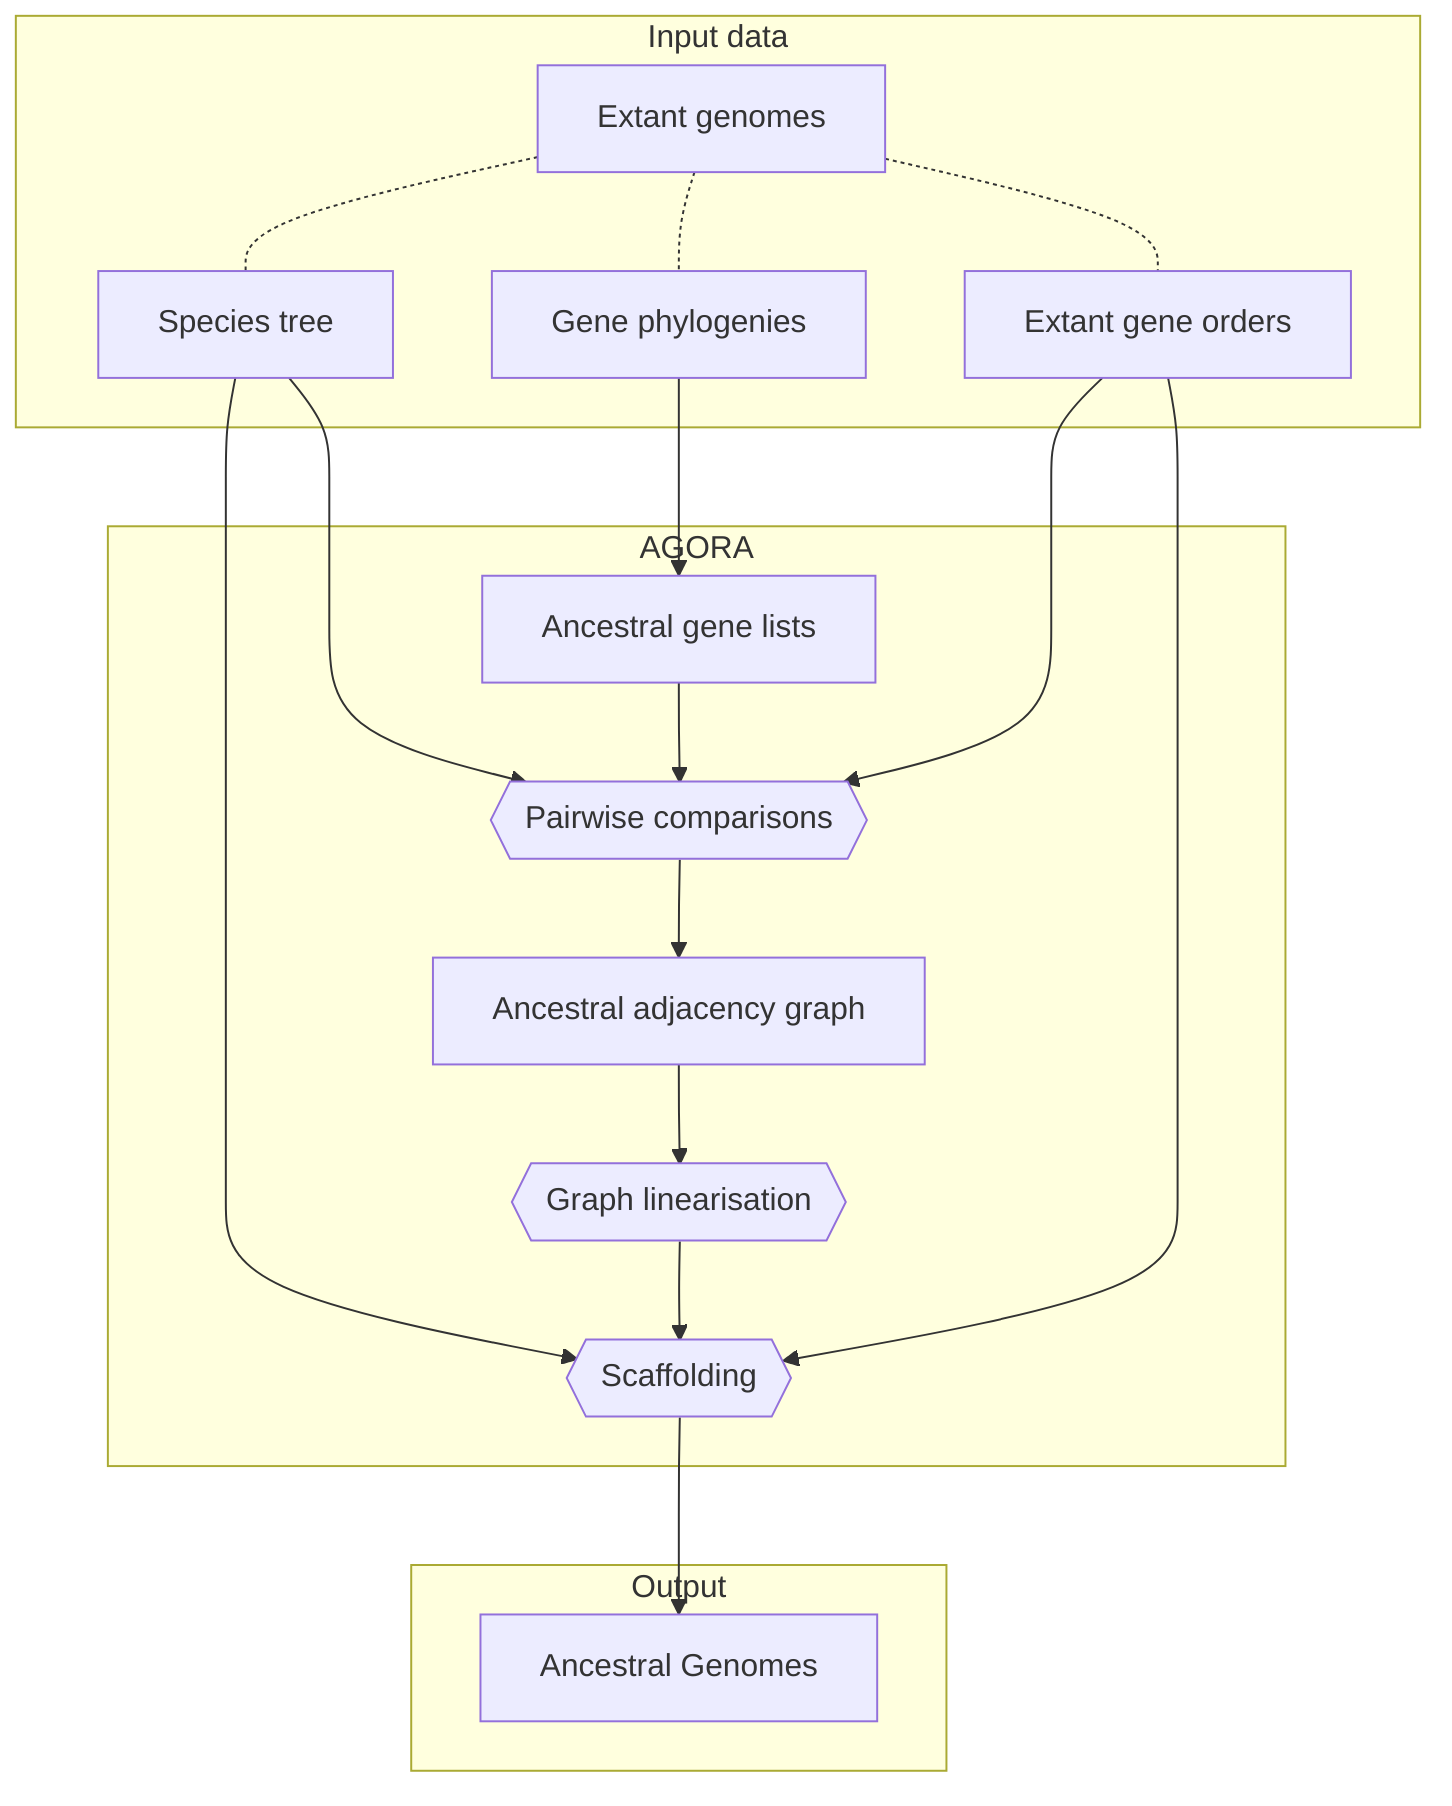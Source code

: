 graph TD
  subgraph Input data
    A[Extant genomes]
    B[Species tree]
    C[Gene phylogenies]
    D[Extant gene orders]
  end
  subgraph AGORA
    E[Ancestral gene lists]
    F{{Pairwise comparisons}}
    G[Ancestral adjacency graph]
    H{{Graph linearisation}}
    J{{Scaffolding}}
  end
  subgraph Output
    K[Ancestral Genomes]
  end
  A -.- B & C & D
  C --> E
  B --> J & F
  D --> F & J
  E --> F --> G --> H --> J --> K